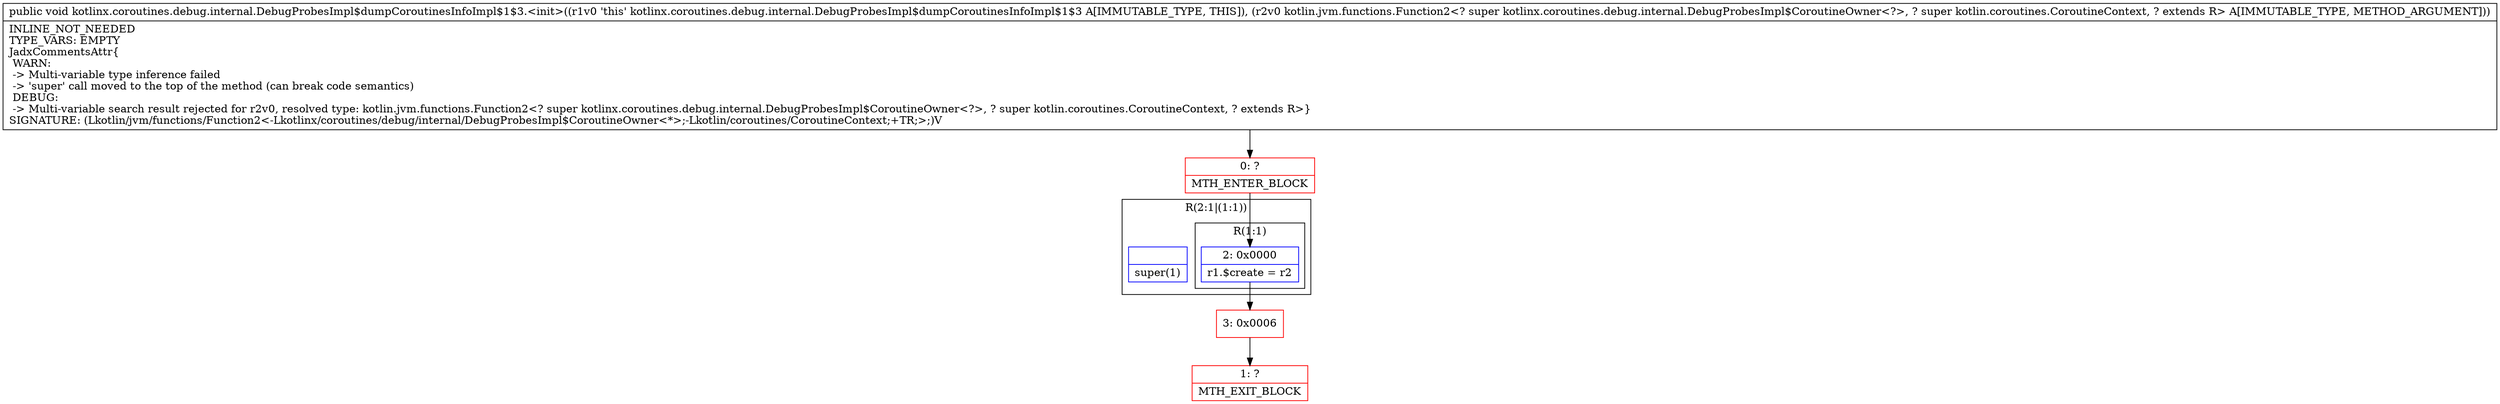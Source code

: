 digraph "CFG forkotlinx.coroutines.debug.internal.DebugProbesImpl$dumpCoroutinesInfoImpl$1$3.\<init\>(Lkotlin\/jvm\/functions\/Function2;)V" {
subgraph cluster_Region_214252766 {
label = "R(2:1|(1:1))";
node [shape=record,color=blue];
Node_InsnContainer_2125482130 [shape=record,label="{|super(1)\l}"];
subgraph cluster_Region_708468494 {
label = "R(1:1)";
node [shape=record,color=blue];
Node_2 [shape=record,label="{2\:\ 0x0000|r1.$create = r2\l}"];
}
}
Node_0 [shape=record,color=red,label="{0\:\ ?|MTH_ENTER_BLOCK\l}"];
Node_3 [shape=record,color=red,label="{3\:\ 0x0006}"];
Node_1 [shape=record,color=red,label="{1\:\ ?|MTH_EXIT_BLOCK\l}"];
MethodNode[shape=record,label="{public void kotlinx.coroutines.debug.internal.DebugProbesImpl$dumpCoroutinesInfoImpl$1$3.\<init\>((r1v0 'this' kotlinx.coroutines.debug.internal.DebugProbesImpl$dumpCoroutinesInfoImpl$1$3 A[IMMUTABLE_TYPE, THIS]), (r2v0 kotlin.jvm.functions.Function2\<? super kotlinx.coroutines.debug.internal.DebugProbesImpl$CoroutineOwner\<?\>, ? super kotlin.coroutines.CoroutineContext, ? extends R\> A[IMMUTABLE_TYPE, METHOD_ARGUMENT]))  | INLINE_NOT_NEEDED\lTYPE_VARS: EMPTY\lJadxCommentsAttr\{\l WARN: \l \-\> Multi\-variable type inference failed\l \-\> 'super' call moved to the top of the method (can break code semantics)\l DEBUG: \l \-\> Multi\-variable search result rejected for r2v0, resolved type: kotlin.jvm.functions.Function2\<? super kotlinx.coroutines.debug.internal.DebugProbesImpl$CoroutineOwner\<?\>, ? super kotlin.coroutines.CoroutineContext, ? extends R\>\}\lSIGNATURE: (Lkotlin\/jvm\/functions\/Function2\<\-Lkotlinx\/coroutines\/debug\/internal\/DebugProbesImpl$CoroutineOwner\<*\>;\-Lkotlin\/coroutines\/CoroutineContext;+TR;\>;)V\l}"];
MethodNode -> Node_0;Node_2 -> Node_3;
Node_0 -> Node_2;
Node_3 -> Node_1;
}

